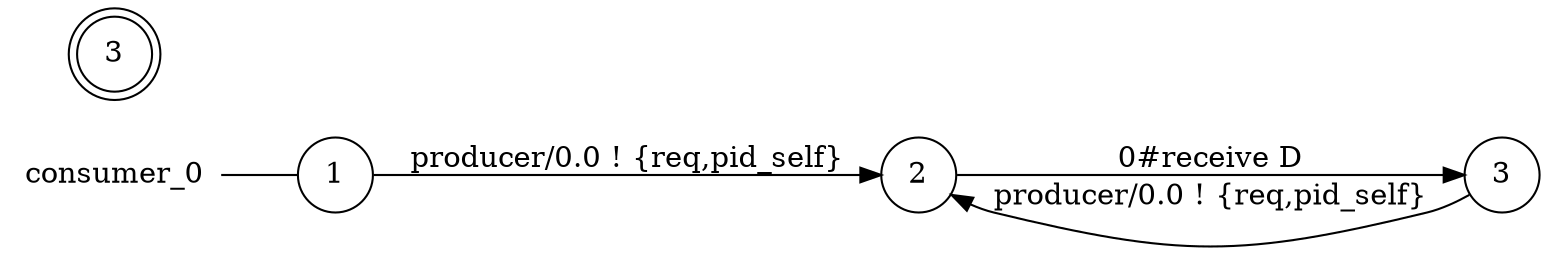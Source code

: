 digraph consumer_0 {
	rankdir="LR";
	n_0 [label="consumer_0", shape="plaintext"];
	n_1 [id="1", shape=circle, label="1"];
	n_0 -> n_1 [arrowhead=none];
	n_2 [id="6", shape=circle, label="3"];
	n_3 [id="3", shape=doublecircle, label="3"];
	n_4 [id="2", shape=circle, label="2"];

	n_2 -> n_4 [id="[$e|9]", label="producer/0.0 ! {req,pid_self}"];
	n_4 -> n_2 [id="[$e|5]", label="0#receive D"];
	n_1 -> n_4 [id="[$e|10]", label="producer/0.0 ! {req,pid_self}"];
}

